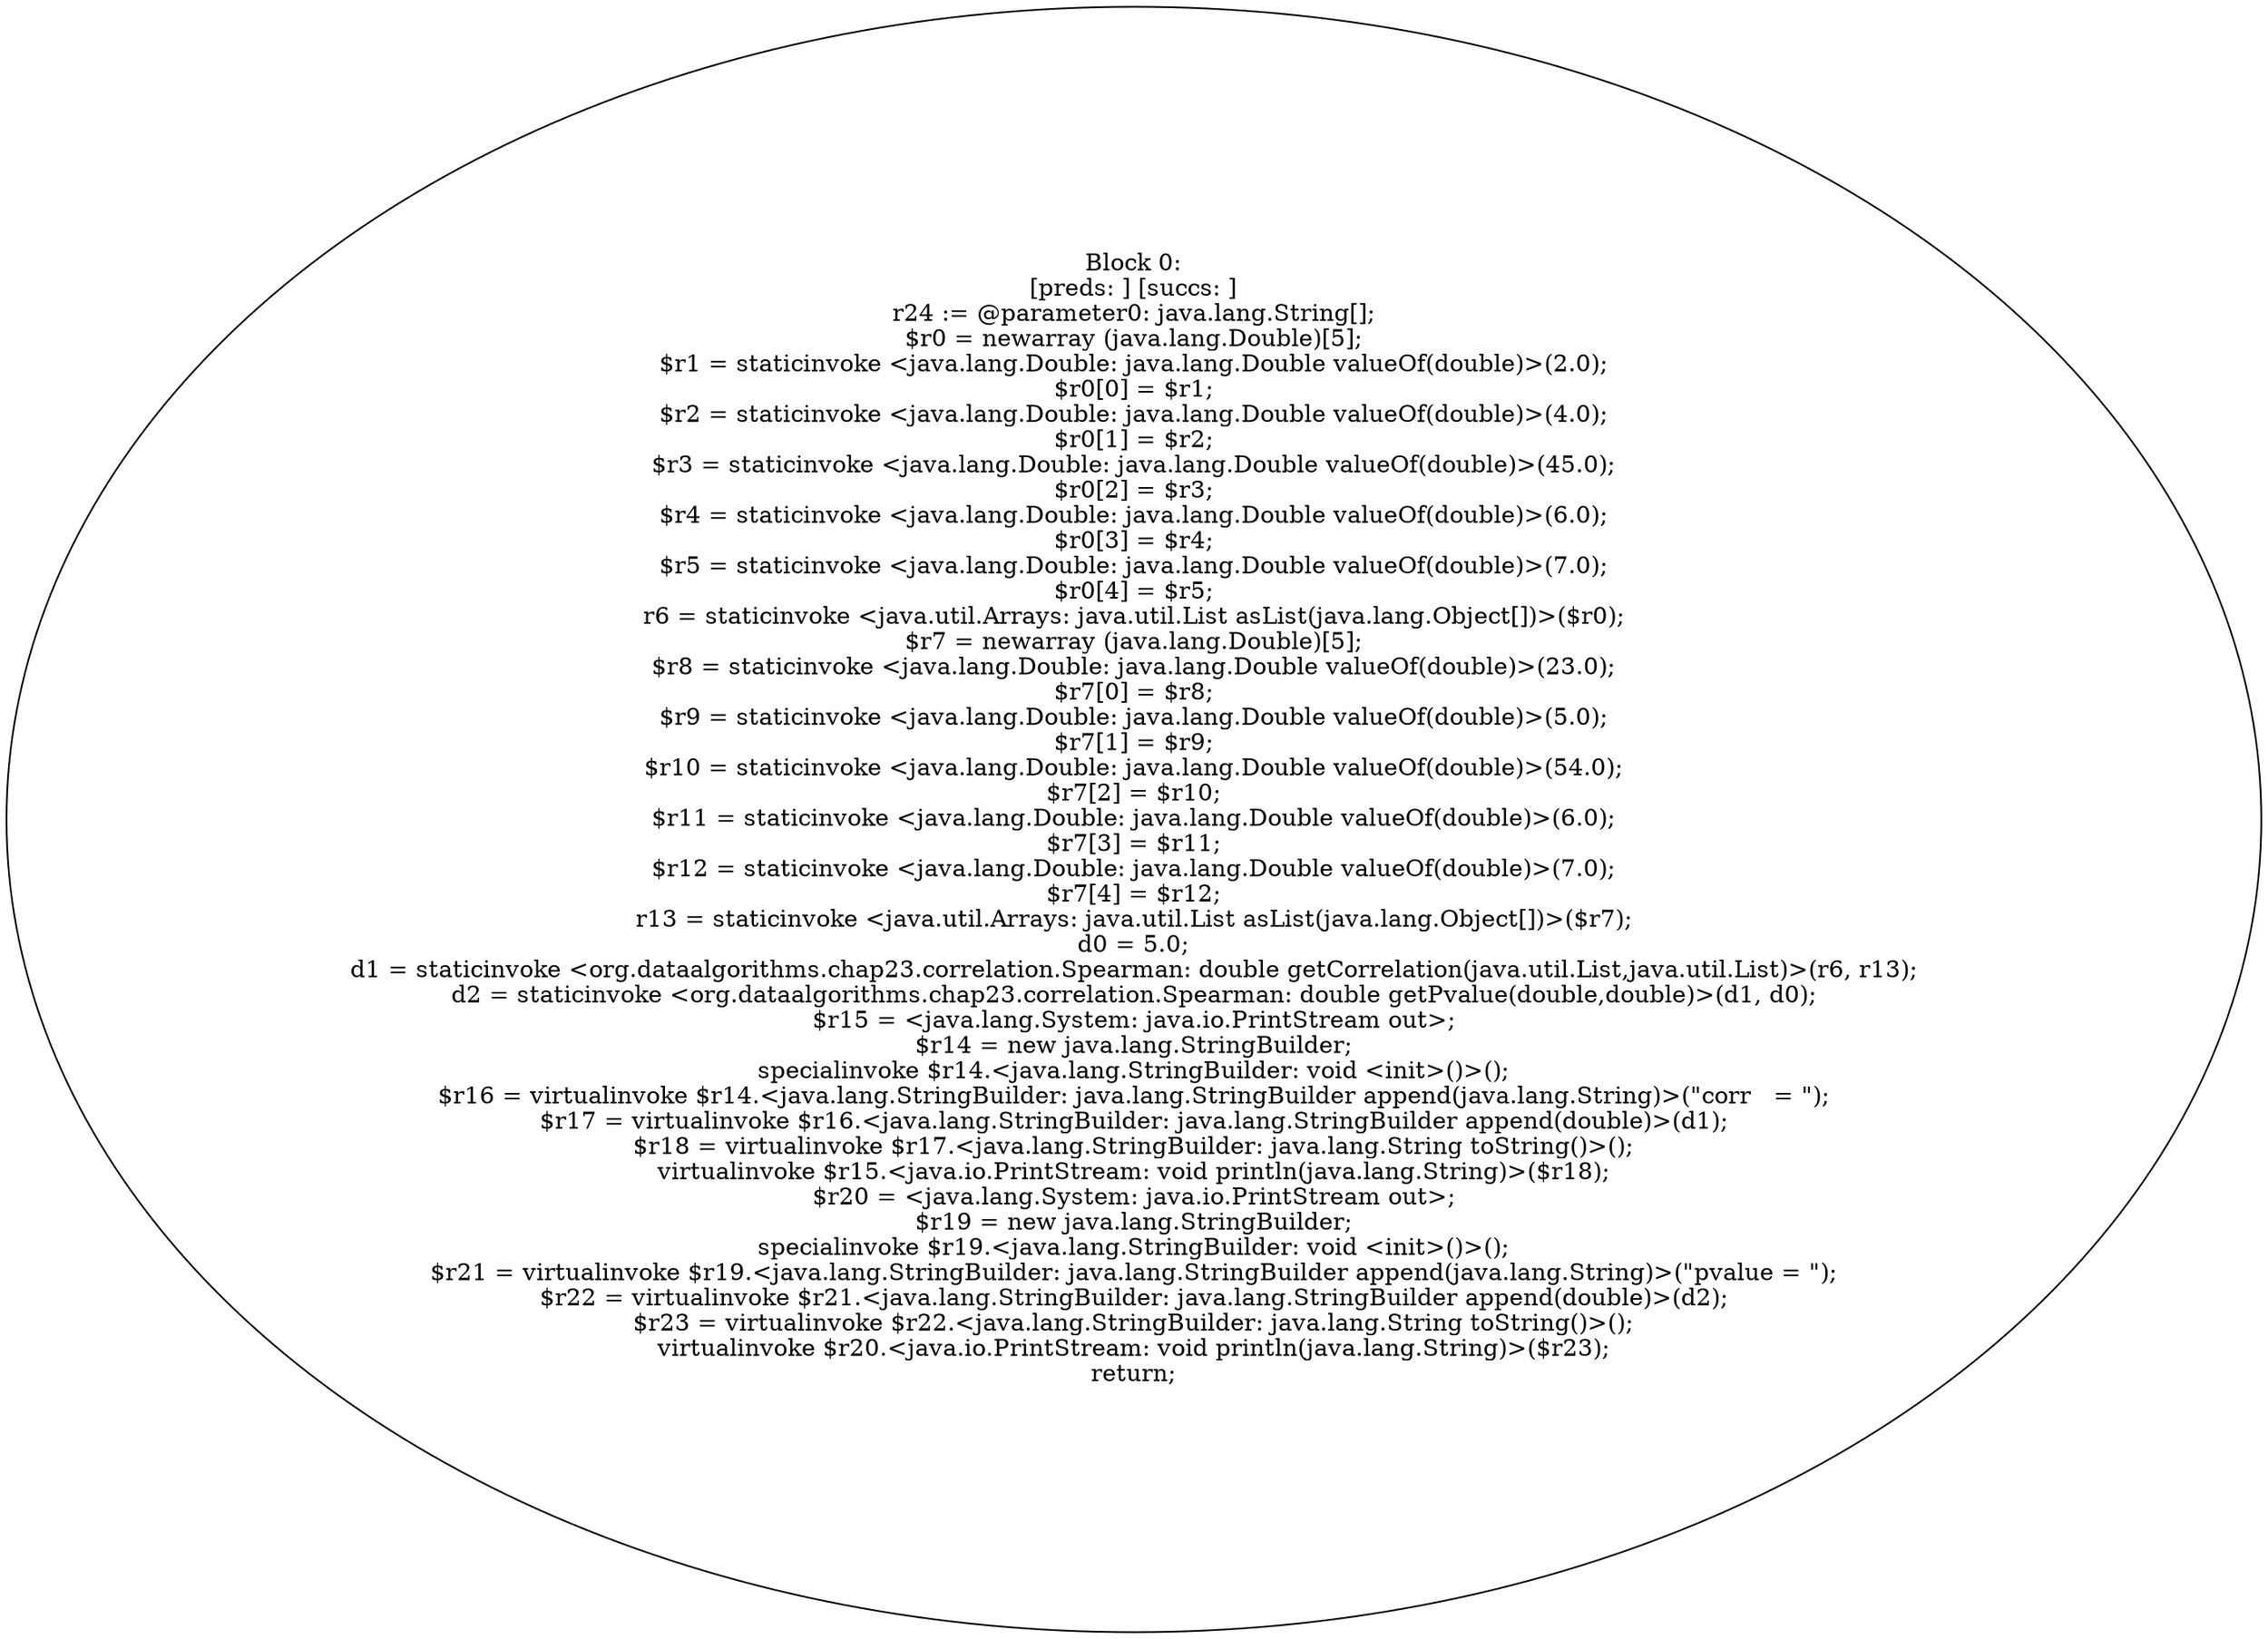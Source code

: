 digraph "unitGraph" {
    "Block 0:
[preds: ] [succs: ]
r24 := @parameter0: java.lang.String[];
$r0 = newarray (java.lang.Double)[5];
$r1 = staticinvoke <java.lang.Double: java.lang.Double valueOf(double)>(2.0);
$r0[0] = $r1;
$r2 = staticinvoke <java.lang.Double: java.lang.Double valueOf(double)>(4.0);
$r0[1] = $r2;
$r3 = staticinvoke <java.lang.Double: java.lang.Double valueOf(double)>(45.0);
$r0[2] = $r3;
$r4 = staticinvoke <java.lang.Double: java.lang.Double valueOf(double)>(6.0);
$r0[3] = $r4;
$r5 = staticinvoke <java.lang.Double: java.lang.Double valueOf(double)>(7.0);
$r0[4] = $r5;
r6 = staticinvoke <java.util.Arrays: java.util.List asList(java.lang.Object[])>($r0);
$r7 = newarray (java.lang.Double)[5];
$r8 = staticinvoke <java.lang.Double: java.lang.Double valueOf(double)>(23.0);
$r7[0] = $r8;
$r9 = staticinvoke <java.lang.Double: java.lang.Double valueOf(double)>(5.0);
$r7[1] = $r9;
$r10 = staticinvoke <java.lang.Double: java.lang.Double valueOf(double)>(54.0);
$r7[2] = $r10;
$r11 = staticinvoke <java.lang.Double: java.lang.Double valueOf(double)>(6.0);
$r7[3] = $r11;
$r12 = staticinvoke <java.lang.Double: java.lang.Double valueOf(double)>(7.0);
$r7[4] = $r12;
r13 = staticinvoke <java.util.Arrays: java.util.List asList(java.lang.Object[])>($r7);
d0 = 5.0;
d1 = staticinvoke <org.dataalgorithms.chap23.correlation.Spearman: double getCorrelation(java.util.List,java.util.List)>(r6, r13);
d2 = staticinvoke <org.dataalgorithms.chap23.correlation.Spearman: double getPvalue(double,double)>(d1, d0);
$r15 = <java.lang.System: java.io.PrintStream out>;
$r14 = new java.lang.StringBuilder;
specialinvoke $r14.<java.lang.StringBuilder: void <init>()>();
$r16 = virtualinvoke $r14.<java.lang.StringBuilder: java.lang.StringBuilder append(java.lang.String)>(\"corr   = \");
$r17 = virtualinvoke $r16.<java.lang.StringBuilder: java.lang.StringBuilder append(double)>(d1);
$r18 = virtualinvoke $r17.<java.lang.StringBuilder: java.lang.String toString()>();
virtualinvoke $r15.<java.io.PrintStream: void println(java.lang.String)>($r18);
$r20 = <java.lang.System: java.io.PrintStream out>;
$r19 = new java.lang.StringBuilder;
specialinvoke $r19.<java.lang.StringBuilder: void <init>()>();
$r21 = virtualinvoke $r19.<java.lang.StringBuilder: java.lang.StringBuilder append(java.lang.String)>(\"pvalue = \");
$r22 = virtualinvoke $r21.<java.lang.StringBuilder: java.lang.StringBuilder append(double)>(d2);
$r23 = virtualinvoke $r22.<java.lang.StringBuilder: java.lang.String toString()>();
virtualinvoke $r20.<java.io.PrintStream: void println(java.lang.String)>($r23);
return;
"
}
